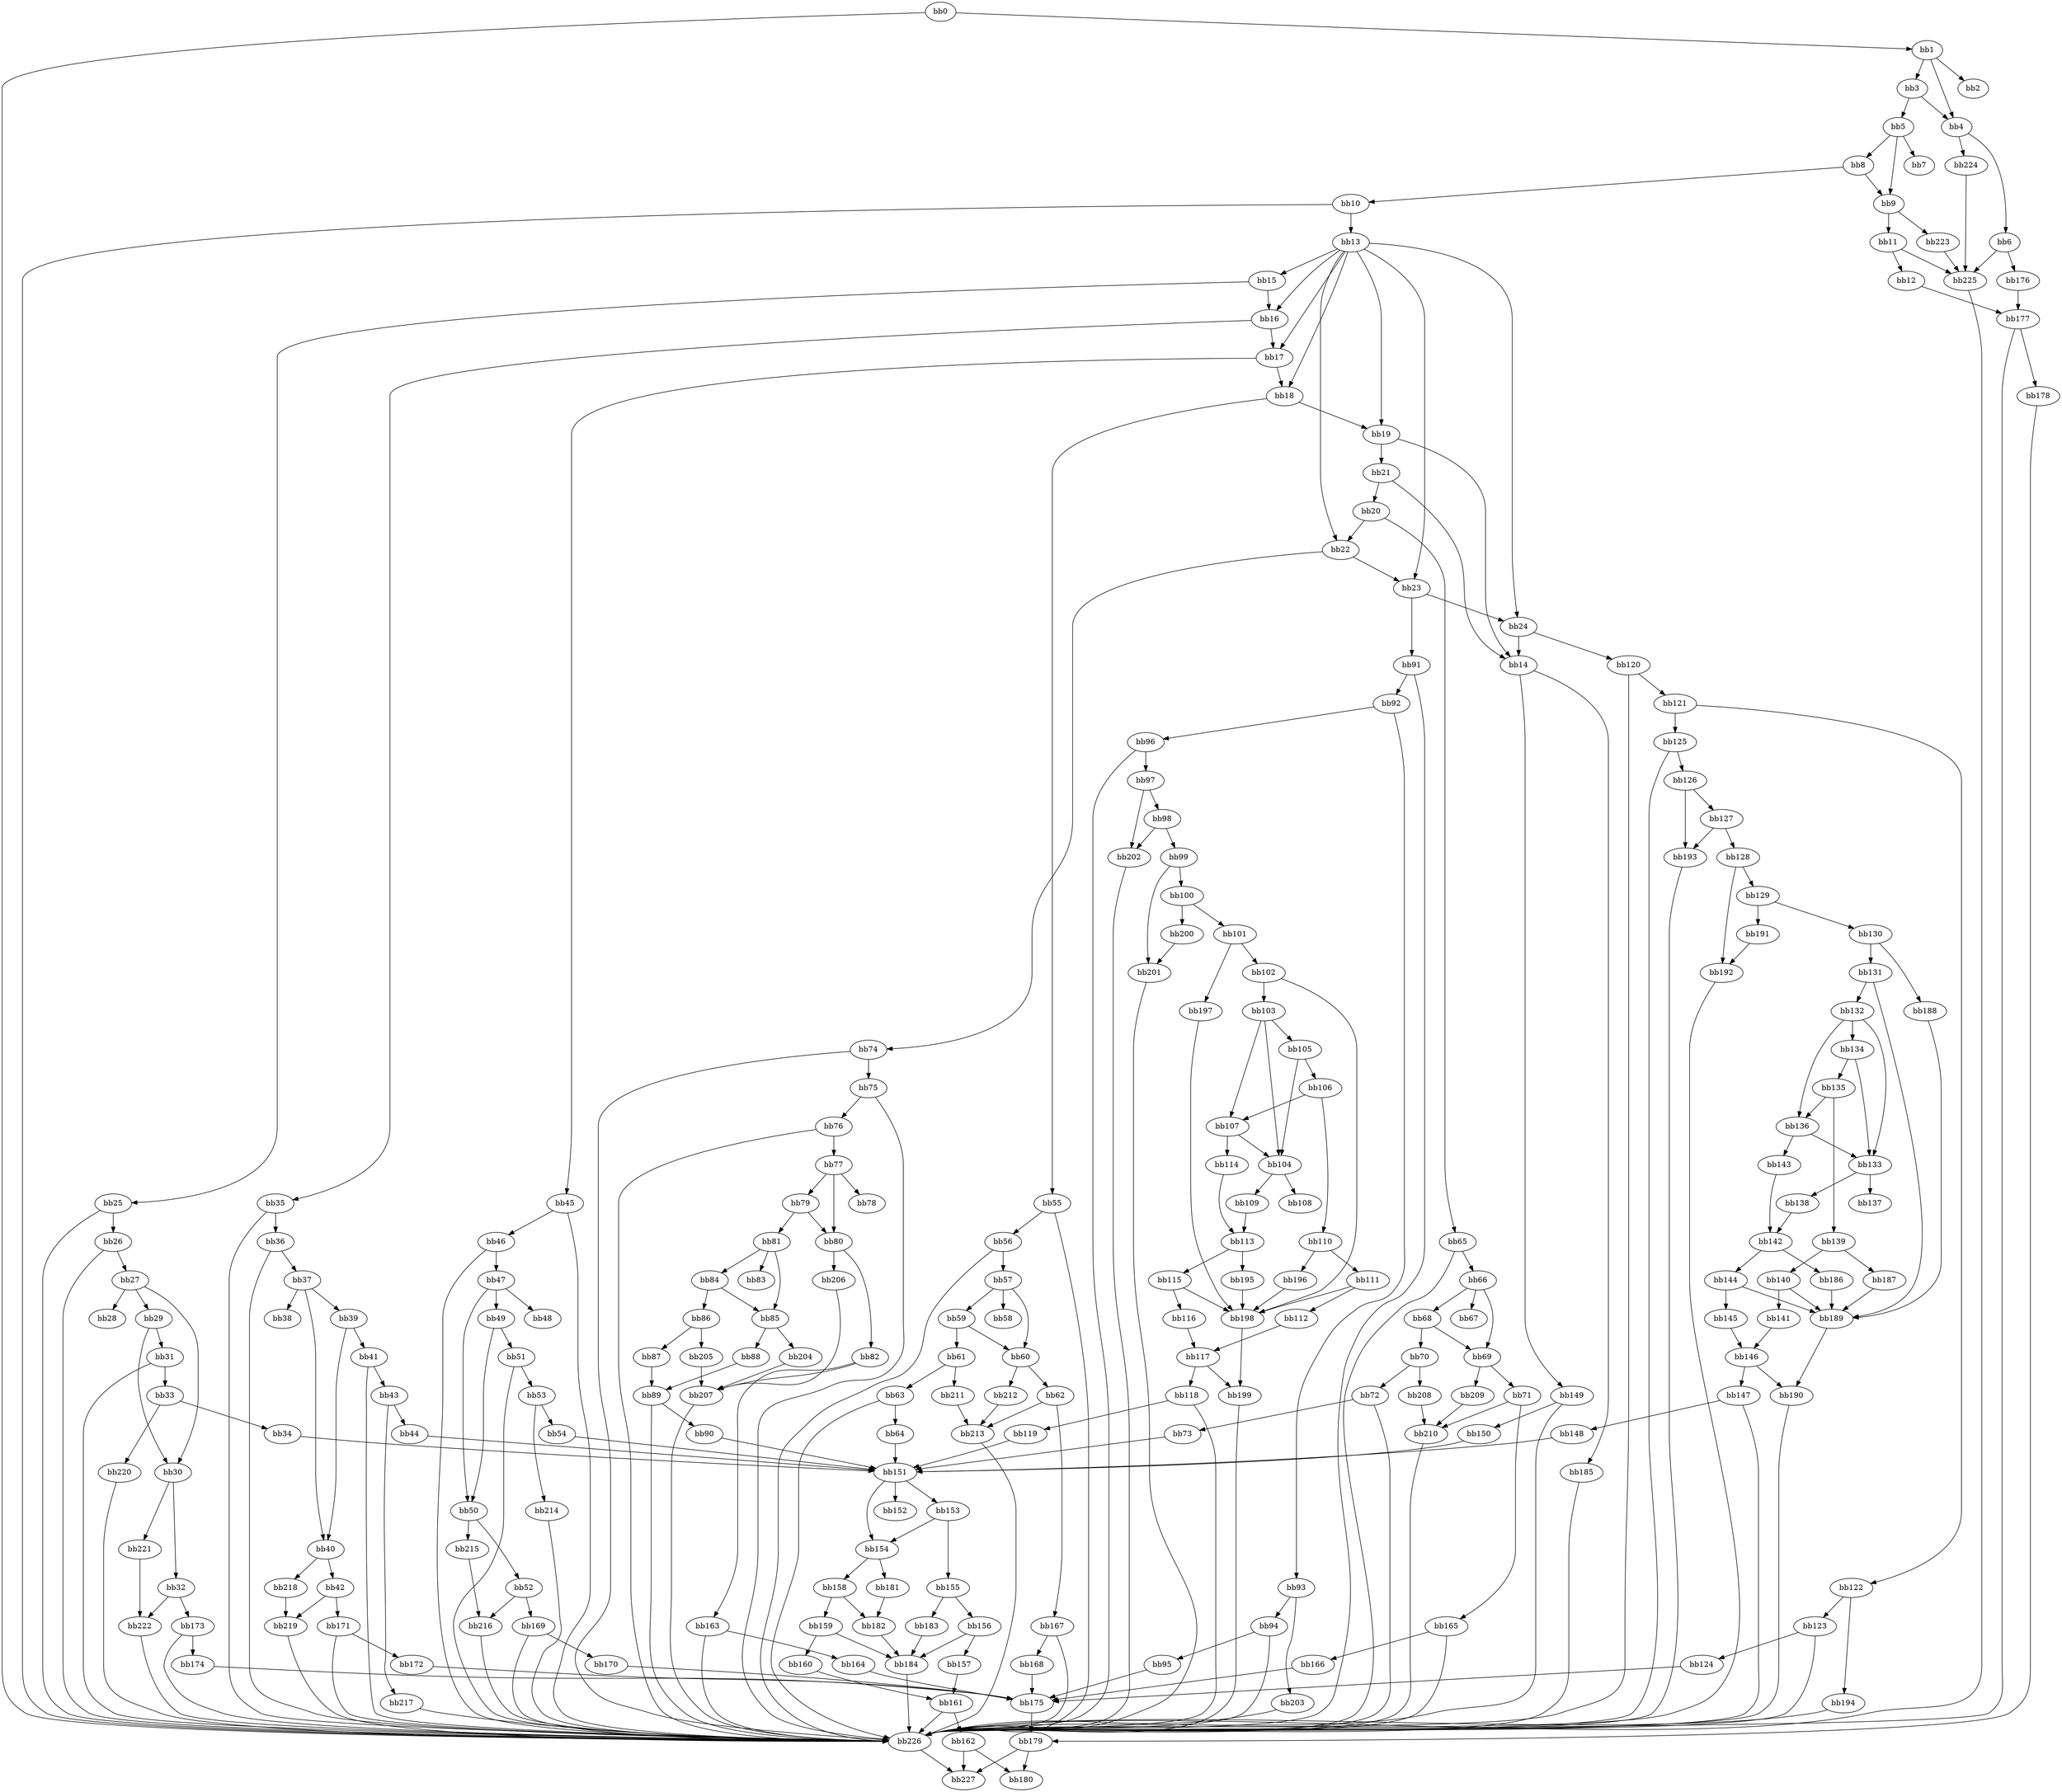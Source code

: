digraph {
    0 [ label = "bb0\l" ]
    1 [ label = "bb1\l" ]
    2 [ label = "bb2\l" ]
    3 [ label = "bb3\l" ]
    4 [ label = "bb4\l" ]
    5 [ label = "bb5\l" ]
    6 [ label = "bb6\l" ]
    7 [ label = "bb7\l" ]
    8 [ label = "bb8\l" ]
    9 [ label = "bb9\l" ]
    10 [ label = "bb10\l" ]
    11 [ label = "bb11\l" ]
    12 [ label = "bb12\l" ]
    13 [ label = "bb13\l" ]
    14 [ label = "bb14\l" ]
    15 [ label = "bb15\l" ]
    16 [ label = "bb16\l" ]
    17 [ label = "bb17\l" ]
    18 [ label = "bb18\l" ]
    19 [ label = "bb19\l" ]
    20 [ label = "bb20\l" ]
    21 [ label = "bb21\l" ]
    22 [ label = "bb22\l" ]
    23 [ label = "bb23\l" ]
    24 [ label = "bb24\l" ]
    25 [ label = "bb25\l" ]
    26 [ label = "bb26\l" ]
    27 [ label = "bb27\l" ]
    28 [ label = "bb28\l" ]
    29 [ label = "bb29\l" ]
    30 [ label = "bb30\l" ]
    31 [ label = "bb31\l" ]
    32 [ label = "bb32\l" ]
    33 [ label = "bb33\l" ]
    34 [ label = "bb34\l" ]
    35 [ label = "bb35\l" ]
    36 [ label = "bb36\l" ]
    37 [ label = "bb37\l" ]
    38 [ label = "bb38\l" ]
    39 [ label = "bb39\l" ]
    40 [ label = "bb40\l" ]
    41 [ label = "bb41\l" ]
    42 [ label = "bb42\l" ]
    43 [ label = "bb43\l" ]
    44 [ label = "bb44\l" ]
    45 [ label = "bb45\l" ]
    46 [ label = "bb46\l" ]
    47 [ label = "bb47\l" ]
    48 [ label = "bb48\l" ]
    49 [ label = "bb49\l" ]
    50 [ label = "bb50\l" ]
    51 [ label = "bb51\l" ]
    52 [ label = "bb52\l" ]
    53 [ label = "bb53\l" ]
    54 [ label = "bb54\l" ]
    55 [ label = "bb55\l" ]
    56 [ label = "bb56\l" ]
    57 [ label = "bb57\l" ]
    58 [ label = "bb58\l" ]
    59 [ label = "bb59\l" ]
    60 [ label = "bb60\l" ]
    61 [ label = "bb61\l" ]
    62 [ label = "bb62\l" ]
    63 [ label = "bb63\l" ]
    64 [ label = "bb64\l" ]
    65 [ label = "bb65\l" ]
    66 [ label = "bb66\l" ]
    67 [ label = "bb67\l" ]
    68 [ label = "bb68\l" ]
    69 [ label = "bb69\l" ]
    70 [ label = "bb70\l" ]
    71 [ label = "bb71\l" ]
    72 [ label = "bb72\l" ]
    73 [ label = "bb73\l" ]
    74 [ label = "bb74\l" ]
    75 [ label = "bb75\l" ]
    76 [ label = "bb76\l" ]
    77 [ label = "bb77\l" ]
    78 [ label = "bb78\l" ]
    79 [ label = "bb79\l" ]
    80 [ label = "bb80\l" ]
    81 [ label = "bb81\l" ]
    82 [ label = "bb82\l" ]
    83 [ label = "bb83\l" ]
    84 [ label = "bb84\l" ]
    85 [ label = "bb85\l" ]
    86 [ label = "bb86\l" ]
    87 [ label = "bb87\l" ]
    88 [ label = "bb88\l" ]
    89 [ label = "bb89\l" ]
    90 [ label = "bb90\l" ]
    91 [ label = "bb91\l" ]
    92 [ label = "bb92\l" ]
    93 [ label = "bb93\l" ]
    94 [ label = "bb94\l" ]
    95 [ label = "bb95\l" ]
    96 [ label = "bb96\l" ]
    97 [ label = "bb97\l" ]
    98 [ label = "bb98\l" ]
    99 [ label = "bb99\l" ]
    100 [ label = "bb100\l" ]
    101 [ label = "bb101\l" ]
    102 [ label = "bb102\l" ]
    103 [ label = "bb103\l" ]
    104 [ label = "bb104\l" ]
    105 [ label = "bb105\l" ]
    106 [ label = "bb106\l" ]
    107 [ label = "bb107\l" ]
    108 [ label = "bb108\l" ]
    109 [ label = "bb109\l" ]
    110 [ label = "bb110\l" ]
    111 [ label = "bb111\l" ]
    112 [ label = "bb112\l" ]
    113 [ label = "bb113\l" ]
    114 [ label = "bb114\l" ]
    115 [ label = "bb115\l" ]
    116 [ label = "bb116\l" ]
    117 [ label = "bb117\l" ]
    118 [ label = "bb118\l" ]
    119 [ label = "bb119\l" ]
    120 [ label = "bb120\l" ]
    121 [ label = "bb121\l" ]
    122 [ label = "bb122\l" ]
    123 [ label = "bb123\l" ]
    124 [ label = "bb124\l" ]
    125 [ label = "bb125\l" ]
    126 [ label = "bb126\l" ]
    127 [ label = "bb127\l" ]
    128 [ label = "bb128\l" ]
    129 [ label = "bb129\l" ]
    130 [ label = "bb130\l" ]
    131 [ label = "bb131\l" ]
    132 [ label = "bb132\l" ]
    133 [ label = "bb133\l" ]
    134 [ label = "bb134\l" ]
    135 [ label = "bb135\l" ]
    136 [ label = "bb136\l" ]
    137 [ label = "bb137\l" ]
    138 [ label = "bb138\l" ]
    139 [ label = "bb139\l" ]
    140 [ label = "bb140\l" ]
    141 [ label = "bb141\l" ]
    142 [ label = "bb142\l" ]
    143 [ label = "bb143\l" ]
    144 [ label = "bb144\l" ]
    145 [ label = "bb145\l" ]
    146 [ label = "bb146\l" ]
    147 [ label = "bb147\l" ]
    148 [ label = "bb148\l" ]
    149 [ label = "bb149\l" ]
    150 [ label = "bb150\l" ]
    151 [ label = "bb151\l" ]
    152 [ label = "bb152\l" ]
    153 [ label = "bb153\l" ]
    154 [ label = "bb154\l" ]
    155 [ label = "bb155\l" ]
    156 [ label = "bb156\l" ]
    157 [ label = "bb157\l" ]
    158 [ label = "bb158\l" ]
    159 [ label = "bb159\l" ]
    160 [ label = "bb160\l" ]
    161 [ label = "bb161\l" ]
    162 [ label = "bb162\l" ]
    163 [ label = "bb163\l" ]
    164 [ label = "bb164\l" ]
    165 [ label = "bb165\l" ]
    166 [ label = "bb166\l" ]
    167 [ label = "bb167\l" ]
    168 [ label = "bb168\l" ]
    169 [ label = "bb169\l" ]
    170 [ label = "bb170\l" ]
    171 [ label = "bb171\l" ]
    172 [ label = "bb172\l" ]
    173 [ label = "bb173\l" ]
    174 [ label = "bb174\l" ]
    175 [ label = "bb175\l" ]
    176 [ label = "bb176\l" ]
    177 [ label = "bb177\l" ]
    178 [ label = "bb178\l" ]
    179 [ label = "bb179\l" ]
    180 [ label = "bb180\l" ]
    181 [ label = "bb181\l" ]
    182 [ label = "bb182\l" ]
    183 [ label = "bb183\l" ]
    184 [ label = "bb184\l" ]
    185 [ label = "bb185\l" ]
    186 [ label = "bb186\l" ]
    187 [ label = "bb187\l" ]
    188 [ label = "bb188\l" ]
    189 [ label = "bb189\l" ]
    190 [ label = "bb190\l" ]
    191 [ label = "bb191\l" ]
    192 [ label = "bb192\l" ]
    193 [ label = "bb193\l" ]
    194 [ label = "bb194\l" ]
    195 [ label = "bb195\l" ]
    196 [ label = "bb196\l" ]
    197 [ label = "bb197\l" ]
    198 [ label = "bb198\l" ]
    199 [ label = "bb199\l" ]
    200 [ label = "bb200\l" ]
    201 [ label = "bb201\l" ]
    202 [ label = "bb202\l" ]
    203 [ label = "bb203\l" ]
    204 [ label = "bb204\l" ]
    205 [ label = "bb205\l" ]
    206 [ label = "bb206\l" ]
    207 [ label = "bb207\l" ]
    208 [ label = "bb208\l" ]
    209 [ label = "bb209\l" ]
    210 [ label = "bb210\l" ]
    211 [ label = "bb211\l" ]
    212 [ label = "bb212\l" ]
    213 [ label = "bb213\l" ]
    214 [ label = "bb214\l" ]
    215 [ label = "bb215\l" ]
    216 [ label = "bb216\l" ]
    217 [ label = "bb217\l" ]
    218 [ label = "bb218\l" ]
    219 [ label = "bb219\l" ]
    220 [ label = "bb220\l" ]
    221 [ label = "bb221\l" ]
    222 [ label = "bb222\l" ]
    223 [ label = "bb223\l" ]
    224 [ label = "bb224\l" ]
    225 [ label = "bb225\l" ]
    226 [ label = "bb226\l" ]
    227 [ label = "bb227\l" ]
    0 -> 1 [ ]
    0 -> 226 [ ]
    1 -> 2 [ ]
    1 -> 3 [ ]
    1 -> 4 [ ]
    3 -> 4 [ ]
    3 -> 5 [ ]
    4 -> 6 [ ]
    4 -> 224 [ ]
    5 -> 7 [ ]
    5 -> 8 [ ]
    5 -> 9 [ ]
    6 -> 176 [ ]
    6 -> 225 [ ]
    8 -> 9 [ ]
    8 -> 10 [ ]
    9 -> 11 [ ]
    9 -> 223 [ ]
    10 -> 13 [ ]
    10 -> 226 [ ]
    11 -> 12 [ ]
    11 -> 225 [ ]
    12 -> 177 [ ]
    13 -> 15 [ ]
    13 -> 16 [ ]
    13 -> 17 [ ]
    13 -> 18 [ ]
    13 -> 19 [ ]
    13 -> 22 [ ]
    13 -> 23 [ ]
    13 -> 24 [ ]
    14 -> 149 [ ]
    14 -> 185 [ ]
    15 -> 16 [ ]
    15 -> 25 [ ]
    16 -> 17 [ ]
    16 -> 35 [ ]
    17 -> 18 [ ]
    17 -> 45 [ ]
    18 -> 19 [ ]
    18 -> 55 [ ]
    19 -> 14 [ ]
    19 -> 21 [ ]
    20 -> 22 [ ]
    20 -> 65 [ ]
    21 -> 14 [ ]
    21 -> 20 [ ]
    22 -> 23 [ ]
    22 -> 74 [ ]
    23 -> 24 [ ]
    23 -> 91 [ ]
    24 -> 14 [ ]
    24 -> 120 [ ]
    25 -> 26 [ ]
    25 -> 226 [ ]
    26 -> 27 [ ]
    26 -> 226 [ ]
    27 -> 28 [ ]
    27 -> 29 [ ]
    27 -> 30 [ ]
    29 -> 30 [ ]
    29 -> 31 [ ]
    30 -> 32 [ ]
    30 -> 221 [ ]
    31 -> 33 [ ]
    31 -> 226 [ ]
    32 -> 173 [ ]
    32 -> 222 [ ]
    33 -> 34 [ ]
    33 -> 220 [ ]
    34 -> 151 [ ]
    35 -> 36 [ ]
    35 -> 226 [ ]
    36 -> 37 [ ]
    36 -> 226 [ ]
    37 -> 38 [ ]
    37 -> 39 [ ]
    37 -> 40 [ ]
    39 -> 40 [ ]
    39 -> 41 [ ]
    40 -> 42 [ ]
    40 -> 218 [ ]
    41 -> 43 [ ]
    41 -> 226 [ ]
    42 -> 171 [ ]
    42 -> 219 [ ]
    43 -> 44 [ ]
    43 -> 217 [ ]
    44 -> 151 [ ]
    45 -> 46 [ ]
    45 -> 226 [ ]
    46 -> 47 [ ]
    46 -> 226 [ ]
    47 -> 48 [ ]
    47 -> 49 [ ]
    47 -> 50 [ ]
    49 -> 50 [ ]
    49 -> 51 [ ]
    50 -> 52 [ ]
    50 -> 215 [ ]
    51 -> 53 [ ]
    51 -> 226 [ ]
    52 -> 169 [ ]
    52 -> 216 [ ]
    53 -> 54 [ ]
    53 -> 214 [ ]
    54 -> 151 [ ]
    55 -> 56 [ ]
    55 -> 226 [ ]
    56 -> 57 [ ]
    56 -> 226 [ ]
    57 -> 58 [ ]
    57 -> 59 [ ]
    57 -> 60 [ ]
    59 -> 60 [ ]
    59 -> 61 [ ]
    60 -> 62 [ ]
    60 -> 212 [ ]
    61 -> 63 [ ]
    61 -> 211 [ ]
    62 -> 167 [ ]
    62 -> 213 [ ]
    63 -> 64 [ ]
    63 -> 226 [ ]
    64 -> 151 [ ]
    65 -> 66 [ ]
    65 -> 226 [ ]
    66 -> 67 [ ]
    66 -> 68 [ ]
    66 -> 69 [ ]
    68 -> 69 [ ]
    68 -> 70 [ ]
    69 -> 71 [ ]
    69 -> 209 [ ]
    70 -> 72 [ ]
    70 -> 208 [ ]
    71 -> 165 [ ]
    71 -> 210 [ ]
    72 -> 73 [ ]
    72 -> 226 [ ]
    73 -> 151 [ ]
    74 -> 75 [ ]
    74 -> 226 [ ]
    75 -> 76 [ ]
    75 -> 226 [ ]
    76 -> 77 [ ]
    76 -> 226 [ ]
    77 -> 78 [ ]
    77 -> 79 [ ]
    77 -> 80 [ ]
    79 -> 80 [ ]
    79 -> 81 [ ]
    80 -> 82 [ ]
    80 -> 206 [ ]
    81 -> 83 [ ]
    81 -> 84 [ ]
    81 -> 85 [ ]
    82 -> 163 [ ]
    82 -> 207 [ ]
    84 -> 85 [ ]
    84 -> 86 [ ]
    85 -> 88 [ ]
    85 -> 204 [ ]
    86 -> 87 [ ]
    86 -> 205 [ ]
    87 -> 89 [ ]
    88 -> 89 [ ]
    89 -> 90 [ ]
    89 -> 226 [ ]
    90 -> 151 [ ]
    91 -> 92 [ ]
    91 -> 226 [ ]
    92 -> 93 [ ]
    92 -> 96 [ ]
    93 -> 94 [ ]
    93 -> 203 [ ]
    94 -> 95 [ ]
    94 -> 226 [ ]
    95 -> 175 [ ]
    96 -> 97 [ ]
    96 -> 226 [ ]
    97 -> 98 [ ]
    97 -> 202 [ ]
    98 -> 99 [ ]
    98 -> 202 [ ]
    99 -> 100 [ ]
    99 -> 201 [ ]
    100 -> 101 [ ]
    100 -> 200 [ ]
    101 -> 102 [ ]
    101 -> 197 [ ]
    102 -> 103 [ ]
    102 -> 198 [ ]
    103 -> 104 [ ]
    103 -> 105 [ ]
    103 -> 107 [ ]
    104 -> 108 [ ]
    104 -> 109 [ ]
    105 -> 104 [ ]
    105 -> 106 [ ]
    106 -> 107 [ ]
    106 -> 110 [ ]
    107 -> 104 [ ]
    107 -> 114 [ ]
    109 -> 113 [ ]
    110 -> 111 [ ]
    110 -> 196 [ ]
    111 -> 112 [ ]
    111 -> 198 [ ]
    112 -> 117 [ ]
    113 -> 115 [ ]
    113 -> 195 [ ]
    114 -> 113 [ ]
    115 -> 116 [ ]
    115 -> 198 [ ]
    116 -> 117 [ ]
    117 -> 118 [ ]
    117 -> 199 [ ]
    118 -> 119 [ ]
    118 -> 226 [ ]
    119 -> 151 [ ]
    120 -> 121 [ ]
    120 -> 226 [ ]
    121 -> 122 [ ]
    121 -> 125 [ ]
    122 -> 123 [ ]
    122 -> 194 [ ]
    123 -> 124 [ ]
    123 -> 226 [ ]
    124 -> 175 [ ]
    125 -> 126 [ ]
    125 -> 226 [ ]
    126 -> 127 [ ]
    126 -> 193 [ ]
    127 -> 128 [ ]
    127 -> 193 [ ]
    128 -> 129 [ ]
    128 -> 192 [ ]
    129 -> 130 [ ]
    129 -> 191 [ ]
    130 -> 131 [ ]
    130 -> 188 [ ]
    131 -> 132 [ ]
    131 -> 189 [ ]
    132 -> 133 [ ]
    132 -> 134 [ ]
    132 -> 136 [ ]
    133 -> 137 [ ]
    133 -> 138 [ ]
    134 -> 133 [ ]
    134 -> 135 [ ]
    135 -> 136 [ ]
    135 -> 139 [ ]
    136 -> 133 [ ]
    136 -> 143 [ ]
    138 -> 142 [ ]
    139 -> 140 [ ]
    139 -> 187 [ ]
    140 -> 141 [ ]
    140 -> 189 [ ]
    141 -> 146 [ ]
    142 -> 144 [ ]
    142 -> 186 [ ]
    143 -> 142 [ ]
    144 -> 145 [ ]
    144 -> 189 [ ]
    145 -> 146 [ ]
    146 -> 147 [ ]
    146 -> 190 [ ]
    147 -> 148 [ ]
    147 -> 226 [ ]
    148 -> 151 [ ]
    149 -> 150 [ ]
    149 -> 226 [ ]
    150 -> 151 [ ]
    151 -> 152 [ ]
    151 -> 153 [ ]
    151 -> 154 [ ]
    153 -> 154 [ ]
    153 -> 155 [ ]
    154 -> 158 [ ]
    154 -> 181 [ ]
    155 -> 156 [ ]
    155 -> 183 [ ]
    156 -> 157 [ ]
    156 -> 184 [ ]
    157 -> 161 [ ]
    158 -> 159 [ ]
    158 -> 182 [ ]
    159 -> 160 [ ]
    159 -> 184 [ ]
    160 -> 161 [ ]
    161 -> 162 [ ]
    161 -> 226 [ ]
    162 -> 180 [ ]
    162 -> 227 [ ]
    163 -> 164 [ ]
    163 -> 226 [ ]
    164 -> 175 [ ]
    165 -> 166 [ ]
    165 -> 226 [ ]
    166 -> 175 [ ]
    167 -> 168 [ ]
    167 -> 226 [ ]
    168 -> 175 [ ]
    169 -> 170 [ ]
    169 -> 226 [ ]
    170 -> 175 [ ]
    171 -> 172 [ ]
    171 -> 226 [ ]
    172 -> 175 [ ]
    173 -> 174 [ ]
    173 -> 226 [ ]
    174 -> 175 [ ]
    175 -> 179 [ ]
    176 -> 177 [ ]
    177 -> 178 [ ]
    177 -> 226 [ ]
    178 -> 179 [ ]
    179 -> 180 [ ]
    179 -> 227 [ ]
    181 -> 182 [ ]
    182 -> 184 [ ]
    183 -> 184 [ ]
    184 -> 226 [ ]
    185 -> 226 [ ]
    186 -> 189 [ ]
    187 -> 189 [ ]
    188 -> 189 [ ]
    189 -> 190 [ ]
    190 -> 226 [ ]
    191 -> 192 [ ]
    192 -> 226 [ ]
    193 -> 226 [ ]
    194 -> 226 [ ]
    195 -> 198 [ ]
    196 -> 198 [ ]
    197 -> 198 [ ]
    198 -> 199 [ ]
    199 -> 226 [ ]
    200 -> 201 [ ]
    201 -> 226 [ ]
    202 -> 226 [ ]
    203 -> 226 [ ]
    204 -> 207 [ ]
    205 -> 207 [ ]
    206 -> 207 [ ]
    207 -> 226 [ ]
    208 -> 210 [ ]
    209 -> 210 [ ]
    210 -> 226 [ ]
    211 -> 213 [ ]
    212 -> 213 [ ]
    213 -> 226 [ ]
    214 -> 226 [ ]
    215 -> 216 [ ]
    216 -> 226 [ ]
    217 -> 226 [ ]
    218 -> 219 [ ]
    219 -> 226 [ ]
    220 -> 226 [ ]
    221 -> 222 [ ]
    222 -> 226 [ ]
    223 -> 225 [ ]
    224 -> 225 [ ]
    225 -> 226 [ ]
    226 -> 227 [ ]
}

